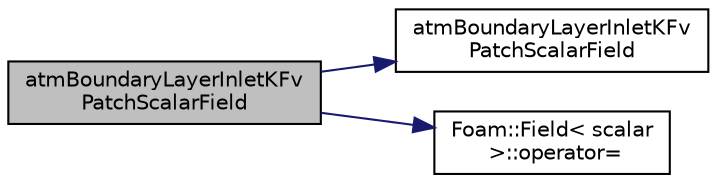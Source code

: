 digraph "atmBoundaryLayerInletKFvPatchScalarField"
{
  bgcolor="transparent";
  edge [fontname="Helvetica",fontsize="10",labelfontname="Helvetica",labelfontsize="10"];
  node [fontname="Helvetica",fontsize="10",shape=record];
  rankdir="LR";
  Node4 [label="atmBoundaryLayerInletKFv\lPatchScalarField",height=0.2,width=0.4,color="black", fillcolor="grey75", style="filled", fontcolor="black"];
  Node4 -> Node5 [color="midnightblue",fontsize="10",style="solid",fontname="Helvetica"];
  Node5 [label="atmBoundaryLayerInletKFv\lPatchScalarField",height=0.2,width=0.4,color="black",URL="$a32317.html#a0cf5cf4b9d58be63172c72638a17e896",tooltip="Construct from patch and internal field. "];
  Node4 -> Node6 [color="midnightblue",fontsize="10",style="solid",fontname="Helvetica"];
  Node6 [label="Foam::Field\< scalar\l \>::operator=",height=0.2,width=0.4,color="black",URL="$a27573.html#a4356fadebc9e59fb8189733d26c75605"];
}
